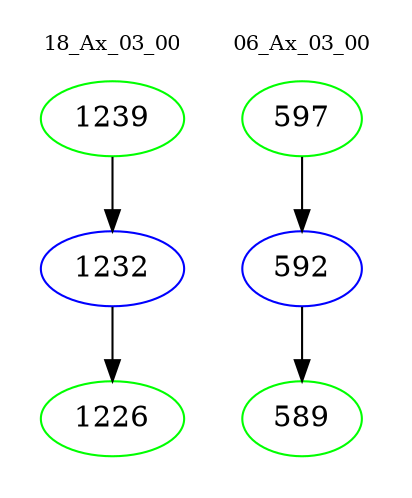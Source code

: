 digraph{
subgraph cluster_0 {
color = white
label = "18_Ax_03_00";
fontsize=10;
T0_1239 [label="1239", color="green"]
T0_1239 -> T0_1232 [color="black"]
T0_1232 [label="1232", color="blue"]
T0_1232 -> T0_1226 [color="black"]
T0_1226 [label="1226", color="green"]
}
subgraph cluster_1 {
color = white
label = "06_Ax_03_00";
fontsize=10;
T1_597 [label="597", color="green"]
T1_597 -> T1_592 [color="black"]
T1_592 [label="592", color="blue"]
T1_592 -> T1_589 [color="black"]
T1_589 [label="589", color="green"]
}
}
